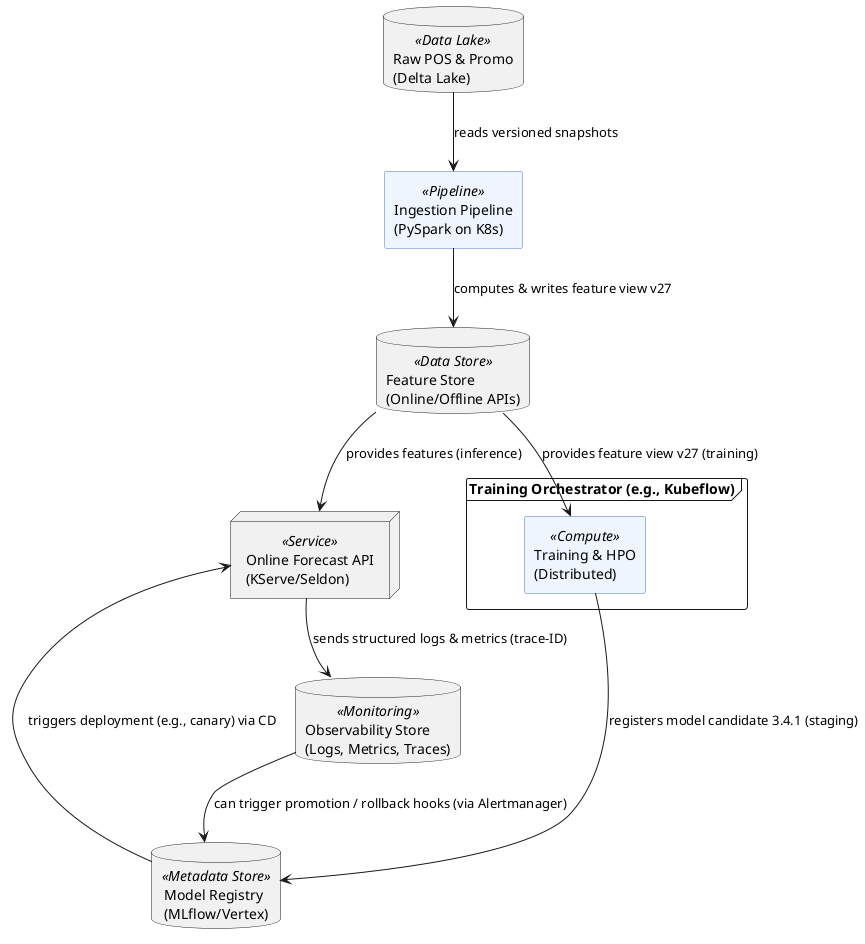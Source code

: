 @startuml
skinparam rectangleBorderColor #4A7AC7
skinparam rectangleBackgroundColor #EFF5FF
skinparam shadowing false

database "Raw POS & Promo\n(Delta Lake)"      as RAW <<Data Lake>>
rectangle "Ingestion Pipeline\n(PySpark on K8s)" as ING <<Pipeline>>
database  "Feature Store\n(Online/Offline APIs)" as FS  <<Data Store>>
frame "Training Orchestrator (e.g., Kubeflow)" {
  rectangle "Training & HPO\n(Distributed)" as HP <<Compute>>
}
database  "Model Registry\n(MLflow/Vertex)"      as REG <<Metadata Store>>
node      "Online Forecast API\n(KServe/Seldon)"  as API <<Service>>
database  "Observability Store\n(Logs, Metrics, Traces)" as OBS <<Monitoring>>

RAW --> ING : reads versioned snapshots
ING --> FS  : computes & writes feature view v27
FS  --> HP  : provides feature view v27 (training)
FS --> API  : provides features (inference)
HP  --> REG : registers model candidate 3.4.1 (staging)
REG --> API : triggers deployment (e.g., canary) via CD
API --> OBS : sends structured logs & metrics (trace-ID)
OBS --> REG : can trigger promotion / rollback hooks (via Alertmanager)
@enduml